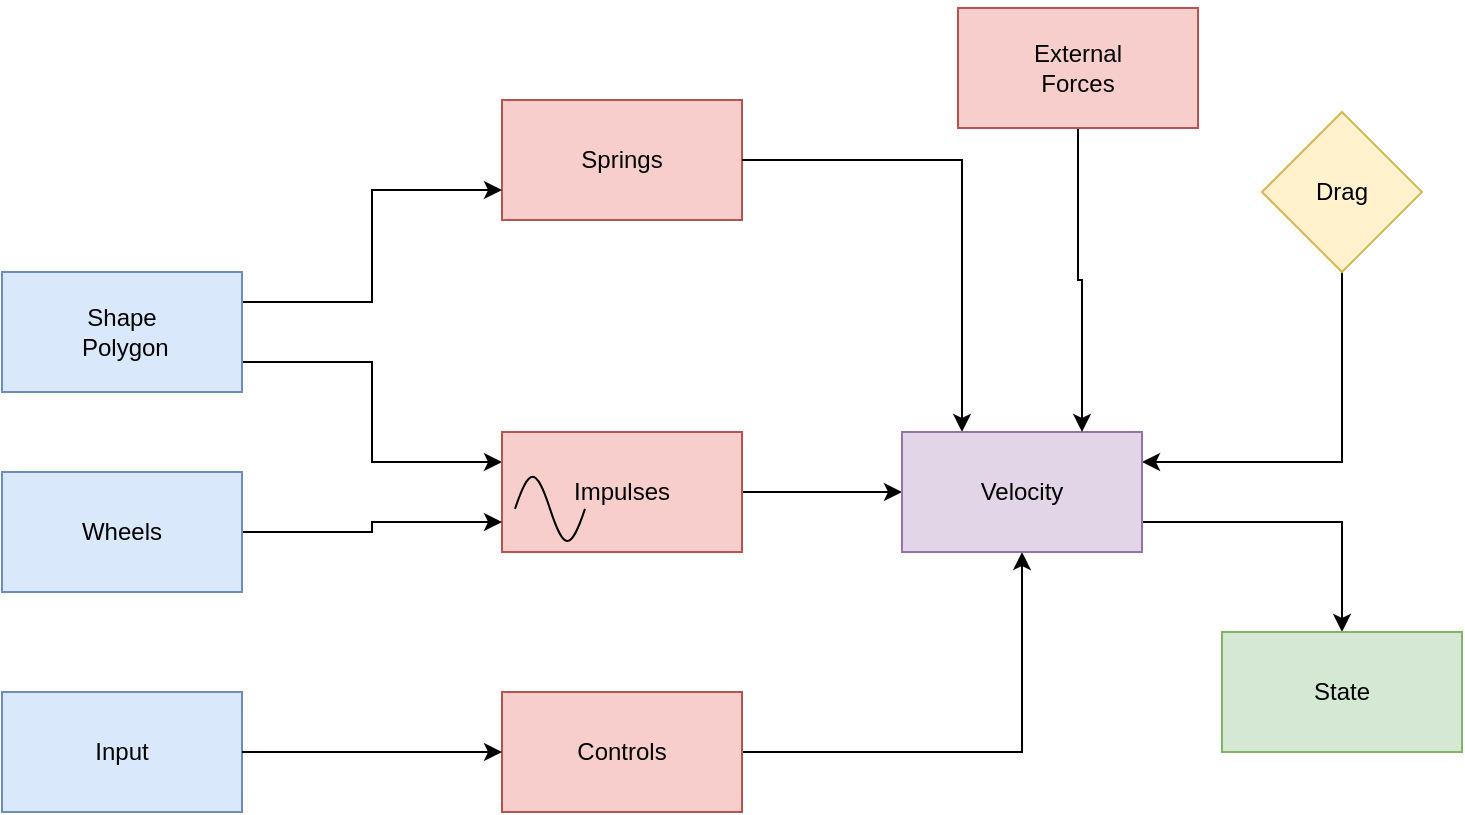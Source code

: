 <mxfile version="12.3.8" type="device" pages="1"><diagram id="9pcrNXex7PlsOq1FCARf" name="Page-1"><mxGraphModel dx="946" dy="534" grid="1" gridSize="10" guides="1" tooltips="1" connect="1" arrows="1" fold="1" page="1" pageScale="1" pageWidth="850" pageHeight="1100" math="0" shadow="0"><root><mxCell id="0"/><mxCell id="1" parent="0"/><mxCell id="zbN8j48tX-vWq5laEZ1B-42" value="Springs" style="rounded=0;whiteSpace=wrap;html=1;fillColor=#f8cecc;strokeColor=#b85450;" vertex="1" parent="1"><mxGeometry x="320" y="164" width="120" height="60" as="geometry"/></mxCell><mxCell id="zbN8j48tX-vWq5laEZ1B-20" style="edgeStyle=orthogonalEdgeStyle;rounded=0;orthogonalLoop=1;jettySize=auto;html=1;exitX=1;exitY=0.75;exitDx=0;exitDy=0;entryX=0;entryY=0.25;entryDx=0;entryDy=0;" edge="1" parent="1" source="zbN8j48tX-vWq5laEZ1B-1" target="zbN8j48tX-vWq5laEZ1B-2"><mxGeometry relative="1" as="geometry"/></mxCell><mxCell id="zbN8j48tX-vWq5laEZ1B-21" style="edgeStyle=orthogonalEdgeStyle;rounded=0;orthogonalLoop=1;jettySize=auto;html=1;entryX=0;entryY=0.75;entryDx=0;entryDy=0;exitX=1;exitY=0.25;exitDx=0;exitDy=0;" edge="1" parent="1" source="zbN8j48tX-vWq5laEZ1B-1" target="zbN8j48tX-vWq5laEZ1B-42"><mxGeometry relative="1" as="geometry"><mxPoint x="220" y="295" as="sourcePoint"/><mxPoint x="331" y="208" as="targetPoint"/></mxGeometry></mxCell><mxCell id="zbN8j48tX-vWq5laEZ1B-1" value="&lt;div&gt;Shape&lt;/div&gt;&lt;div&gt;&amp;nbsp;Polygon&lt;/div&gt;" style="rounded=0;whiteSpace=wrap;html=1;fillColor=#dae8fc;strokeColor=#6c8ebf;" vertex="1" parent="1"><mxGeometry x="70" y="250" width="120" height="60" as="geometry"/></mxCell><mxCell id="zbN8j48tX-vWq5laEZ1B-14" style="edgeStyle=orthogonalEdgeStyle;rounded=0;orthogonalLoop=1;jettySize=auto;html=1;exitX=1;exitY=0.5;exitDx=0;exitDy=0;entryX=0;entryY=0.5;entryDx=0;entryDy=0;" edge="1" parent="1" source="zbN8j48tX-vWq5laEZ1B-2" target="zbN8j48tX-vWq5laEZ1B-10"><mxGeometry relative="1" as="geometry"><mxPoint x="510" y="410" as="targetPoint"/></mxGeometry></mxCell><mxCell id="zbN8j48tX-vWq5laEZ1B-2" value="&lt;div&gt;Impulses&lt;/div&gt;" style="rounded=0;whiteSpace=wrap;html=1;fillColor=#f8cecc;strokeColor=#b85450;" vertex="1" parent="1"><mxGeometry x="320" y="330" width="120" height="60" as="geometry"/></mxCell><mxCell id="zbN8j48tX-vWq5laEZ1B-17" style="edgeStyle=orthogonalEdgeStyle;rounded=0;orthogonalLoop=1;jettySize=auto;html=1;exitX=1;exitY=0.5;exitDx=0;exitDy=0;entryX=0.25;entryY=0;entryDx=0;entryDy=0;" edge="1" parent="1" source="zbN8j48tX-vWq5laEZ1B-42" target="zbN8j48tX-vWq5laEZ1B-10"><mxGeometry relative="1" as="geometry"><mxPoint x="421" y="208" as="sourcePoint"/></mxGeometry></mxCell><mxCell id="zbN8j48tX-vWq5laEZ1B-19" style="edgeStyle=orthogonalEdgeStyle;rounded=0;orthogonalLoop=1;jettySize=auto;html=1;exitX=1;exitY=0.5;exitDx=0;exitDy=0;entryX=0.5;entryY=1;entryDx=0;entryDy=0;" edge="1" parent="1" source="zbN8j48tX-vWq5laEZ1B-4" target="zbN8j48tX-vWq5laEZ1B-10"><mxGeometry relative="1" as="geometry"/></mxCell><mxCell id="zbN8j48tX-vWq5laEZ1B-4" value="Controls" style="rounded=0;whiteSpace=wrap;html=1;fillColor=#f8cecc;strokeColor=#b85450;" vertex="1" parent="1"><mxGeometry x="320" y="460" width="120" height="60" as="geometry"/></mxCell><mxCell id="zbN8j48tX-vWq5laEZ1B-7" value="Input" style="rounded=0;whiteSpace=wrap;html=1;fillColor=#dae8fc;strokeColor=#6c8ebf;" vertex="1" parent="1"><mxGeometry x="70" y="460" width="120" height="60" as="geometry"/></mxCell><mxCell id="zbN8j48tX-vWq5laEZ1B-8" value="" style="endArrow=classic;html=1;entryX=0;entryY=0.5;entryDx=0;entryDy=0;exitX=1;exitY=0.5;exitDx=0;exitDy=0;" edge="1" parent="1" source="zbN8j48tX-vWq5laEZ1B-7" target="zbN8j48tX-vWq5laEZ1B-4"><mxGeometry width="50" height="50" relative="1" as="geometry"><mxPoint x="80" y="600" as="sourcePoint"/><mxPoint x="130" y="550" as="targetPoint"/></mxGeometry></mxCell><mxCell id="zbN8j48tX-vWq5laEZ1B-12" style="edgeStyle=orthogonalEdgeStyle;rounded=0;orthogonalLoop=1;jettySize=auto;html=1;exitX=0.5;exitY=1;exitDx=0;exitDy=0;entryX=1;entryY=0.25;entryDx=0;entryDy=0;" edge="1" parent="1" source="zbN8j48tX-vWq5laEZ1B-9" target="zbN8j48tX-vWq5laEZ1B-10"><mxGeometry relative="1" as="geometry"/></mxCell><mxCell id="zbN8j48tX-vWq5laEZ1B-9" value="Drag" style="rhombus;whiteSpace=wrap;html=1;fillColor=#fff2cc;strokeColor=#d6b656;" vertex="1" parent="1"><mxGeometry x="700" y="170" width="80" height="80" as="geometry"/></mxCell><mxCell id="zbN8j48tX-vWq5laEZ1B-26" style="edgeStyle=orthogonalEdgeStyle;rounded=0;orthogonalLoop=1;jettySize=auto;html=1;exitX=1;exitY=0.75;exitDx=0;exitDy=0;entryX=0.5;entryY=0;entryDx=0;entryDy=0;" edge="1" parent="1" source="zbN8j48tX-vWq5laEZ1B-10" target="zbN8j48tX-vWq5laEZ1B-25"><mxGeometry relative="1" as="geometry"/></mxCell><mxCell id="zbN8j48tX-vWq5laEZ1B-10" value="Velocity" style="rounded=0;whiteSpace=wrap;html=1;fillColor=#e1d5e7;strokeColor=#9673a6;" vertex="1" parent="1"><mxGeometry x="520" y="330" width="120" height="60" as="geometry"/></mxCell><mxCell id="zbN8j48tX-vWq5laEZ1B-24" style="edgeStyle=orthogonalEdgeStyle;rounded=0;orthogonalLoop=1;jettySize=auto;html=1;exitX=1;exitY=0.5;exitDx=0;exitDy=0;entryX=0;entryY=0.75;entryDx=0;entryDy=0;" edge="1" parent="1" source="zbN8j48tX-vWq5laEZ1B-22" target="zbN8j48tX-vWq5laEZ1B-2"><mxGeometry relative="1" as="geometry"/></mxCell><mxCell id="zbN8j48tX-vWq5laEZ1B-22" value="Wheels" style="rounded=0;whiteSpace=wrap;html=1;fillColor=#dae8fc;strokeColor=#6c8ebf;" vertex="1" parent="1"><mxGeometry x="70" y="350" width="120" height="60" as="geometry"/></mxCell><mxCell id="zbN8j48tX-vWq5laEZ1B-25" value="State" style="rounded=0;whiteSpace=wrap;html=1;fillColor=#d5e8d4;strokeColor=#82b366;" vertex="1" parent="1"><mxGeometry x="680" y="430" width="120" height="60" as="geometry"/></mxCell><mxCell id="zbN8j48tX-vWq5laEZ1B-27" value="" style="shape=image;html=1;verticalAlign=top;verticalLabelPosition=bottom;labelBackgroundColor=#ffffff;imageAspect=0;aspect=fixed;image=https://cdn0.iconfinder.com/data/icons/fatcow/32x32/spring.png" vertex="1" parent="1"><mxGeometry x="328" y="178" width="32" height="32" as="geometry"/></mxCell><mxCell id="zbN8j48tX-vWq5laEZ1B-29" style="edgeStyle=orthogonalEdgeStyle;rounded=0;orthogonalLoop=1;jettySize=auto;html=1;exitX=0.5;exitY=1;exitDx=0;exitDy=0;entryX=0.75;entryY=0;entryDx=0;entryDy=0;" edge="1" parent="1" source="zbN8j48tX-vWq5laEZ1B-28" target="zbN8j48tX-vWq5laEZ1B-10"><mxGeometry relative="1" as="geometry"/></mxCell><mxCell id="zbN8j48tX-vWq5laEZ1B-28" value="&lt;div&gt;External&lt;/div&gt;&lt;div&gt;Forces&lt;/div&gt;" style="rounded=0;whiteSpace=wrap;html=1;fillColor=#f8cecc;strokeColor=#b85450;" vertex="1" parent="1"><mxGeometry x="548" y="118" width="120" height="60" as="geometry"/></mxCell><mxCell id="zbN8j48tX-vWq5laEZ1B-30" value="" style="shape=image;html=1;verticalAlign=top;verticalLabelPosition=bottom;labelBackgroundColor=#ffffff;imageAspect=0;aspect=fixed;image=https://cdn4.iconfinder.com/data/icons/brainy-icons-free-36-science-and-education-icons/64/apple_64.png" vertex="1" parent="1"><mxGeometry x="616" y="114" width="64" height="64" as="geometry"/></mxCell><mxCell id="zbN8j48tX-vWq5laEZ1B-32" value="" style="shape=image;html=1;verticalAlign=top;verticalLabelPosition=bottom;labelBackgroundColor=#ffffff;imageAspect=0;aspect=fixed;image=https://cdn2.iconfinder.com/data/icons/freecns-cumulus/16/519681-188_FormPolygonBorder-128.png" vertex="1" parent="1"><mxGeometry x="70" y="262" width="38" height="38" as="geometry"/></mxCell><mxCell id="zbN8j48tX-vWq5laEZ1B-33" value="" style="shape=image;html=1;verticalAlign=top;verticalLabelPosition=bottom;labelBackgroundColor=#ffffff;imageAspect=0;aspect=fixed;image=https://cdn2.iconfinder.com/data/icons/ios-7-icons/50/wheel-128.png" vertex="1" parent="1"><mxGeometry x="72" y="363" width="34" height="34" as="geometry"/></mxCell><mxCell id="zbN8j48tX-vWq5laEZ1B-36" value="" style="shape=image;html=1;verticalAlign=top;verticalLabelPosition=bottom;labelBackgroundColor=#ffffff;imageAspect=0;aspect=fixed;image=https://cdn4.iconfinder.com/data/icons/glyphs/24/icons_pin-128.png" vertex="1" parent="1"><mxGeometry x="688" y="445" width="30" height="30" as="geometry"/></mxCell><mxCell id="zbN8j48tX-vWq5laEZ1B-37" value="" style="shape=image;html=1;verticalAlign=top;verticalLabelPosition=bottom;labelBackgroundColor=#ffffff;imageAspect=0;aspect=fixed;image=https://cdn3.iconfinder.com/data/icons/glypho-free/64/performance-clock-speed-128.png" vertex="1" parent="1"><mxGeometry x="520" y="345" width="36" height="36" as="geometry"/></mxCell><mxCell id="zbN8j48tX-vWq5laEZ1B-40" value="" style="shape=image;html=1;verticalAlign=top;verticalLabelPosition=bottom;labelBackgroundColor=#ffffff;imageAspect=0;aspect=fixed;image=https://cdn2.iconfinder.com/data/icons/spring-31/30/Snail-128.png" vertex="1" parent="1"><mxGeometry x="718" y="164" width="44" height="44" as="geometry"/></mxCell><mxCell id="zbN8j48tX-vWq5laEZ1B-41" value="" style="shape=image;html=1;verticalAlign=top;verticalLabelPosition=bottom;labelBackgroundColor=#ffffff;imageAspect=0;aspect=fixed;image=https://cdn4.iconfinder.com/data/icons/music-ui-solid-24px/24/forward_fast_slow_multimedia-2-128.png" vertex="1" parent="1"><mxGeometry x="316" y="468" width="44" height="44" as="geometry"/></mxCell><mxCell id="zbN8j48tX-vWq5laEZ1B-44" value="" style="shape=image;html=1;verticalAlign=top;verticalLabelPosition=bottom;labelBackgroundColor=#ffffff;imageAspect=0;aspect=fixed;image=https://cdn4.iconfinder.com/data/icons/thefreeforty/30/thefreeforty_hand-128.png" vertex="1" parent="1"><mxGeometry x="78" y="475" width="30" height="30" as="geometry"/></mxCell><mxCell id="zbN8j48tX-vWq5laEZ1B-45" value="" style="pointerEvents=1;verticalLabelPosition=bottom;shadow=0;dashed=0;align=center;html=1;verticalAlign=top;shape=mxgraph.electrical.waveforms.sine_wave;" vertex="1" parent="1"><mxGeometry x="326.5" y="347" width="35" height="43" as="geometry"/></mxCell></root></mxGraphModel></diagram></mxfile>